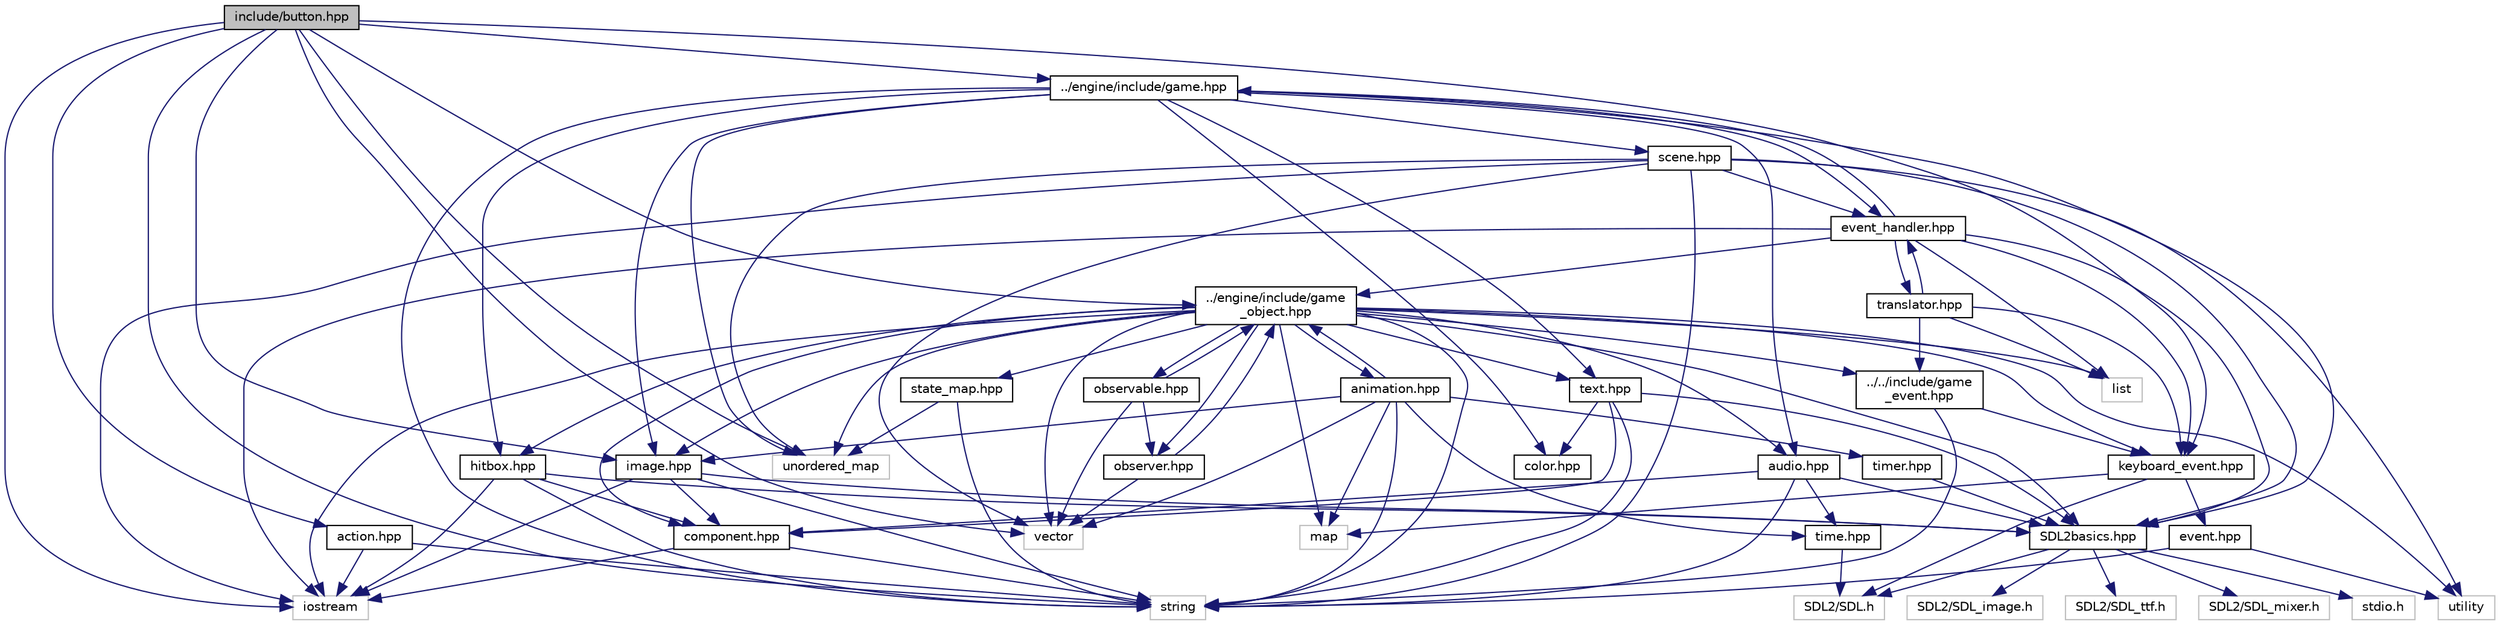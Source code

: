digraph "include/button.hpp"
{
  edge [fontname="Helvetica",fontsize="10",labelfontname="Helvetica",labelfontsize="10"];
  node [fontname="Helvetica",fontsize="10",shape=record];
  Node1 [label="include/button.hpp",height=0.2,width=0.4,color="black", fillcolor="grey75", style="filled", fontcolor="black"];
  Node1 -> Node2 [color="midnightblue",fontsize="10",style="solid"];
  Node2 [label="../engine/include/game\l_object.hpp",height=0.2,width=0.4,color="black", fillcolor="white", style="filled",URL="$game__object_8hpp.html"];
  Node2 -> Node3 [color="midnightblue",fontsize="10",style="solid"];
  Node3 [label="iostream",height=0.2,width=0.4,color="grey75", fillcolor="white", style="filled"];
  Node2 -> Node4 [color="midnightblue",fontsize="10",style="solid"];
  Node4 [label="map",height=0.2,width=0.4,color="grey75", fillcolor="white", style="filled"];
  Node2 -> Node5 [color="midnightblue",fontsize="10",style="solid"];
  Node5 [label="unordered_map",height=0.2,width=0.4,color="grey75", fillcolor="white", style="filled"];
  Node2 -> Node6 [color="midnightblue",fontsize="10",style="solid"];
  Node6 [label="vector",height=0.2,width=0.4,color="grey75", fillcolor="white", style="filled"];
  Node2 -> Node7 [color="midnightblue",fontsize="10",style="solid"];
  Node7 [label="list",height=0.2,width=0.4,color="grey75", fillcolor="white", style="filled"];
  Node2 -> Node8 [color="midnightblue",fontsize="10",style="solid"];
  Node8 [label="string",height=0.2,width=0.4,color="grey75", fillcolor="white", style="filled"];
  Node2 -> Node9 [color="midnightblue",fontsize="10",style="solid"];
  Node9 [label="utility",height=0.2,width=0.4,color="grey75", fillcolor="white", style="filled"];
  Node2 -> Node10 [color="midnightblue",fontsize="10",style="solid"];
  Node10 [label="SDL2basics.hpp",height=0.2,width=0.4,color="black", fillcolor="white", style="filled",URL="$_s_d_l2basics_8hpp.html"];
  Node10 -> Node11 [color="midnightblue",fontsize="10",style="solid"];
  Node11 [label="stdio.h",height=0.2,width=0.4,color="grey75", fillcolor="white", style="filled"];
  Node10 -> Node12 [color="midnightblue",fontsize="10",style="solid"];
  Node12 [label="SDL2/SDL.h",height=0.2,width=0.4,color="grey75", fillcolor="white", style="filled"];
  Node10 -> Node13 [color="midnightblue",fontsize="10",style="solid"];
  Node13 [label="SDL2/SDL_image.h",height=0.2,width=0.4,color="grey75", fillcolor="white", style="filled"];
  Node10 -> Node14 [color="midnightblue",fontsize="10",style="solid"];
  Node14 [label="SDL2/SDL_ttf.h",height=0.2,width=0.4,color="grey75", fillcolor="white", style="filled"];
  Node10 -> Node15 [color="midnightblue",fontsize="10",style="solid"];
  Node15 [label="SDL2/SDL_mixer.h",height=0.2,width=0.4,color="grey75", fillcolor="white", style="filled"];
  Node2 -> Node16 [color="midnightblue",fontsize="10",style="solid"];
  Node16 [label="component.hpp",height=0.2,width=0.4,color="black", fillcolor="white", style="filled",URL="$component_8hpp.html"];
  Node16 -> Node8 [color="midnightblue",fontsize="10",style="solid"];
  Node16 -> Node3 [color="midnightblue",fontsize="10",style="solid"];
  Node2 -> Node17 [color="midnightblue",fontsize="10",style="solid"];
  Node17 [label="image.hpp",height=0.2,width=0.4,color="black", fillcolor="white", style="filled",URL="$image_8hpp.html"];
  Node17 -> Node10 [color="midnightblue",fontsize="10",style="solid"];
  Node17 -> Node16 [color="midnightblue",fontsize="10",style="solid"];
  Node17 -> Node8 [color="midnightblue",fontsize="10",style="solid"];
  Node17 -> Node3 [color="midnightblue",fontsize="10",style="solid"];
  Node2 -> Node18 [color="midnightblue",fontsize="10",style="solid"];
  Node18 [label="text.hpp",height=0.2,width=0.4,color="black", fillcolor="white", style="filled",URL="$text_8hpp.html"];
  Node18 -> Node10 [color="midnightblue",fontsize="10",style="solid"];
  Node18 -> Node16 [color="midnightblue",fontsize="10",style="solid"];
  Node18 -> Node19 [color="midnightblue",fontsize="10",style="solid"];
  Node19 [label="color.hpp",height=0.2,width=0.4,color="black", fillcolor="white", style="filled",URL="$color_8hpp.html"];
  Node18 -> Node8 [color="midnightblue",fontsize="10",style="solid"];
  Node2 -> Node20 [color="midnightblue",fontsize="10",style="solid"];
  Node20 [label="audio.hpp",height=0.2,width=0.4,color="black", fillcolor="white", style="filled",URL="$audio_8hpp.html"];
  Node20 -> Node10 [color="midnightblue",fontsize="10",style="solid"];
  Node20 -> Node16 [color="midnightblue",fontsize="10",style="solid"];
  Node20 -> Node21 [color="midnightblue",fontsize="10",style="solid"];
  Node21 [label="time.hpp",height=0.2,width=0.4,color="black", fillcolor="white", style="filled",URL="$time_8hpp.html"];
  Node21 -> Node12 [color="midnightblue",fontsize="10",style="solid"];
  Node20 -> Node8 [color="midnightblue",fontsize="10",style="solid"];
  Node2 -> Node22 [color="midnightblue",fontsize="10",style="solid"];
  Node22 [label="hitbox.hpp",height=0.2,width=0.4,color="black", fillcolor="white", style="filled",URL="$hitbox_8hpp.html"];
  Node22 -> Node8 [color="midnightblue",fontsize="10",style="solid"];
  Node22 -> Node3 [color="midnightblue",fontsize="10",style="solid"];
  Node22 -> Node10 [color="midnightblue",fontsize="10",style="solid"];
  Node22 -> Node16 [color="midnightblue",fontsize="10",style="solid"];
  Node2 -> Node23 [color="midnightblue",fontsize="10",style="solid"];
  Node23 [label="keyboard_event.hpp",height=0.2,width=0.4,color="black", fillcolor="white", style="filled",URL="$keyboard__event_8hpp.html"];
  Node23 -> Node24 [color="midnightblue",fontsize="10",style="solid"];
  Node24 [label="event.hpp",height=0.2,width=0.4,color="black", fillcolor="white", style="filled",URL="$event_8hpp.html"];
  Node24 -> Node8 [color="midnightblue",fontsize="10",style="solid"];
  Node24 -> Node9 [color="midnightblue",fontsize="10",style="solid"];
  Node23 -> Node12 [color="midnightblue",fontsize="10",style="solid"];
  Node23 -> Node4 [color="midnightblue",fontsize="10",style="solid"];
  Node2 -> Node25 [color="midnightblue",fontsize="10",style="solid"];
  Node25 [label="state_map.hpp",height=0.2,width=0.4,color="black", fillcolor="white", style="filled",URL="$state__map_8hpp.html"];
  Node25 -> Node8 [color="midnightblue",fontsize="10",style="solid"];
  Node25 -> Node5 [color="midnightblue",fontsize="10",style="solid"];
  Node2 -> Node26 [color="midnightblue",fontsize="10",style="solid"];
  Node26 [label="animation.hpp",height=0.2,width=0.4,color="black", fillcolor="white", style="filled",URL="$animation_8hpp.html"];
  Node26 -> Node8 [color="midnightblue",fontsize="10",style="solid"];
  Node26 -> Node6 [color="midnightblue",fontsize="10",style="solid"];
  Node26 -> Node4 [color="midnightblue",fontsize="10",style="solid"];
  Node26 -> Node2 [color="midnightblue",fontsize="10",style="solid"];
  Node26 -> Node17 [color="midnightblue",fontsize="10",style="solid"];
  Node26 -> Node21 [color="midnightblue",fontsize="10",style="solid"];
  Node26 -> Node27 [color="midnightblue",fontsize="10",style="solid"];
  Node27 [label="timer.hpp",height=0.2,width=0.4,color="black", fillcolor="white", style="filled",URL="$timer_8hpp.html"];
  Node27 -> Node10 [color="midnightblue",fontsize="10",style="solid"];
  Node2 -> Node28 [color="midnightblue",fontsize="10",style="solid"];
  Node28 [label="observer.hpp",height=0.2,width=0.4,color="black", fillcolor="white", style="filled",URL="$observer_8hpp.html"];
  Node28 -> Node2 [color="midnightblue",fontsize="10",style="solid"];
  Node28 -> Node6 [color="midnightblue",fontsize="10",style="solid"];
  Node2 -> Node29 [color="midnightblue",fontsize="10",style="solid"];
  Node29 [label="observable.hpp",height=0.2,width=0.4,color="black", fillcolor="white", style="filled",URL="$observable_8hpp.html"];
  Node29 -> Node2 [color="midnightblue",fontsize="10",style="solid"];
  Node29 -> Node28 [color="midnightblue",fontsize="10",style="solid"];
  Node29 -> Node6 [color="midnightblue",fontsize="10",style="solid"];
  Node2 -> Node30 [color="midnightblue",fontsize="10",style="solid"];
  Node30 [label="../../include/game\l_event.hpp",height=0.2,width=0.4,color="black", fillcolor="white", style="filled",URL="$game__event_8hpp.html"];
  Node30 -> Node8 [color="midnightblue",fontsize="10",style="solid"];
  Node30 -> Node23 [color="midnightblue",fontsize="10",style="solid"];
  Node1 -> Node17 [color="midnightblue",fontsize="10",style="solid"];
  Node1 -> Node31 [color="midnightblue",fontsize="10",style="solid"];
  Node31 [label="../engine/include/game.hpp",height=0.2,width=0.4,color="black", fillcolor="white", style="filled",URL="$engine_2include_2game_8hpp.html"];
  Node31 -> Node10 [color="midnightblue",fontsize="10",style="solid"];
  Node31 -> Node8 [color="midnightblue",fontsize="10",style="solid"];
  Node31 -> Node5 [color="midnightblue",fontsize="10",style="solid"];
  Node31 -> Node17 [color="midnightblue",fontsize="10",style="solid"];
  Node31 -> Node20 [color="midnightblue",fontsize="10",style="solid"];
  Node31 -> Node18 [color="midnightblue",fontsize="10",style="solid"];
  Node31 -> Node32 [color="midnightblue",fontsize="10",style="solid"];
  Node32 [label="event_handler.hpp",height=0.2,width=0.4,color="black", fillcolor="white", style="filled",URL="$event__handler_8hpp.html"];
  Node32 -> Node3 [color="midnightblue",fontsize="10",style="solid"];
  Node32 -> Node10 [color="midnightblue",fontsize="10",style="solid"];
  Node32 -> Node7 [color="midnightblue",fontsize="10",style="solid"];
  Node32 -> Node23 [color="midnightblue",fontsize="10",style="solid"];
  Node32 -> Node33 [color="midnightblue",fontsize="10",style="solid"];
  Node33 [label="translator.hpp",height=0.2,width=0.4,color="black", fillcolor="white", style="filled",URL="$translator_8hpp.html"];
  Node33 -> Node30 [color="midnightblue",fontsize="10",style="solid"];
  Node33 -> Node7 [color="midnightblue",fontsize="10",style="solid"];
  Node33 -> Node23 [color="midnightblue",fontsize="10",style="solid"];
  Node33 -> Node32 [color="midnightblue",fontsize="10",style="solid"];
  Node32 -> Node2 [color="midnightblue",fontsize="10",style="solid"];
  Node32 -> Node31 [color="midnightblue",fontsize="10",style="solid"];
  Node31 -> Node34 [color="midnightblue",fontsize="10",style="solid"];
  Node34 [label="scene.hpp",height=0.2,width=0.4,color="black", fillcolor="white", style="filled",URL="$scene_8hpp.html"];
  Node34 -> Node10 [color="midnightblue",fontsize="10",style="solid"];
  Node34 -> Node3 [color="midnightblue",fontsize="10",style="solid"];
  Node34 -> Node5 [color="midnightblue",fontsize="10",style="solid"];
  Node34 -> Node6 [color="midnightblue",fontsize="10",style="solid"];
  Node34 -> Node9 [color="midnightblue",fontsize="10",style="solid"];
  Node34 -> Node8 [color="midnightblue",fontsize="10",style="solid"];
  Node34 -> Node32 [color="midnightblue",fontsize="10",style="solid"];
  Node31 -> Node19 [color="midnightblue",fontsize="10",style="solid"];
  Node31 -> Node22 [color="midnightblue",fontsize="10",style="solid"];
  Node1 -> Node23 [color="midnightblue",fontsize="10",style="solid"];
  Node1 -> Node35 [color="midnightblue",fontsize="10",style="solid"];
  Node35 [label="action.hpp",height=0.2,width=0.4,color="black", fillcolor="white", style="filled",URL="$action_8hpp.html"];
  Node35 -> Node3 [color="midnightblue",fontsize="10",style="solid"];
  Node35 -> Node8 [color="midnightblue",fontsize="10",style="solid"];
  Node1 -> Node3 [color="midnightblue",fontsize="10",style="solid"];
  Node1 -> Node6 [color="midnightblue",fontsize="10",style="solid"];
  Node1 -> Node8 [color="midnightblue",fontsize="10",style="solid"];
  Node1 -> Node5 [color="midnightblue",fontsize="10",style="solid"];
}
